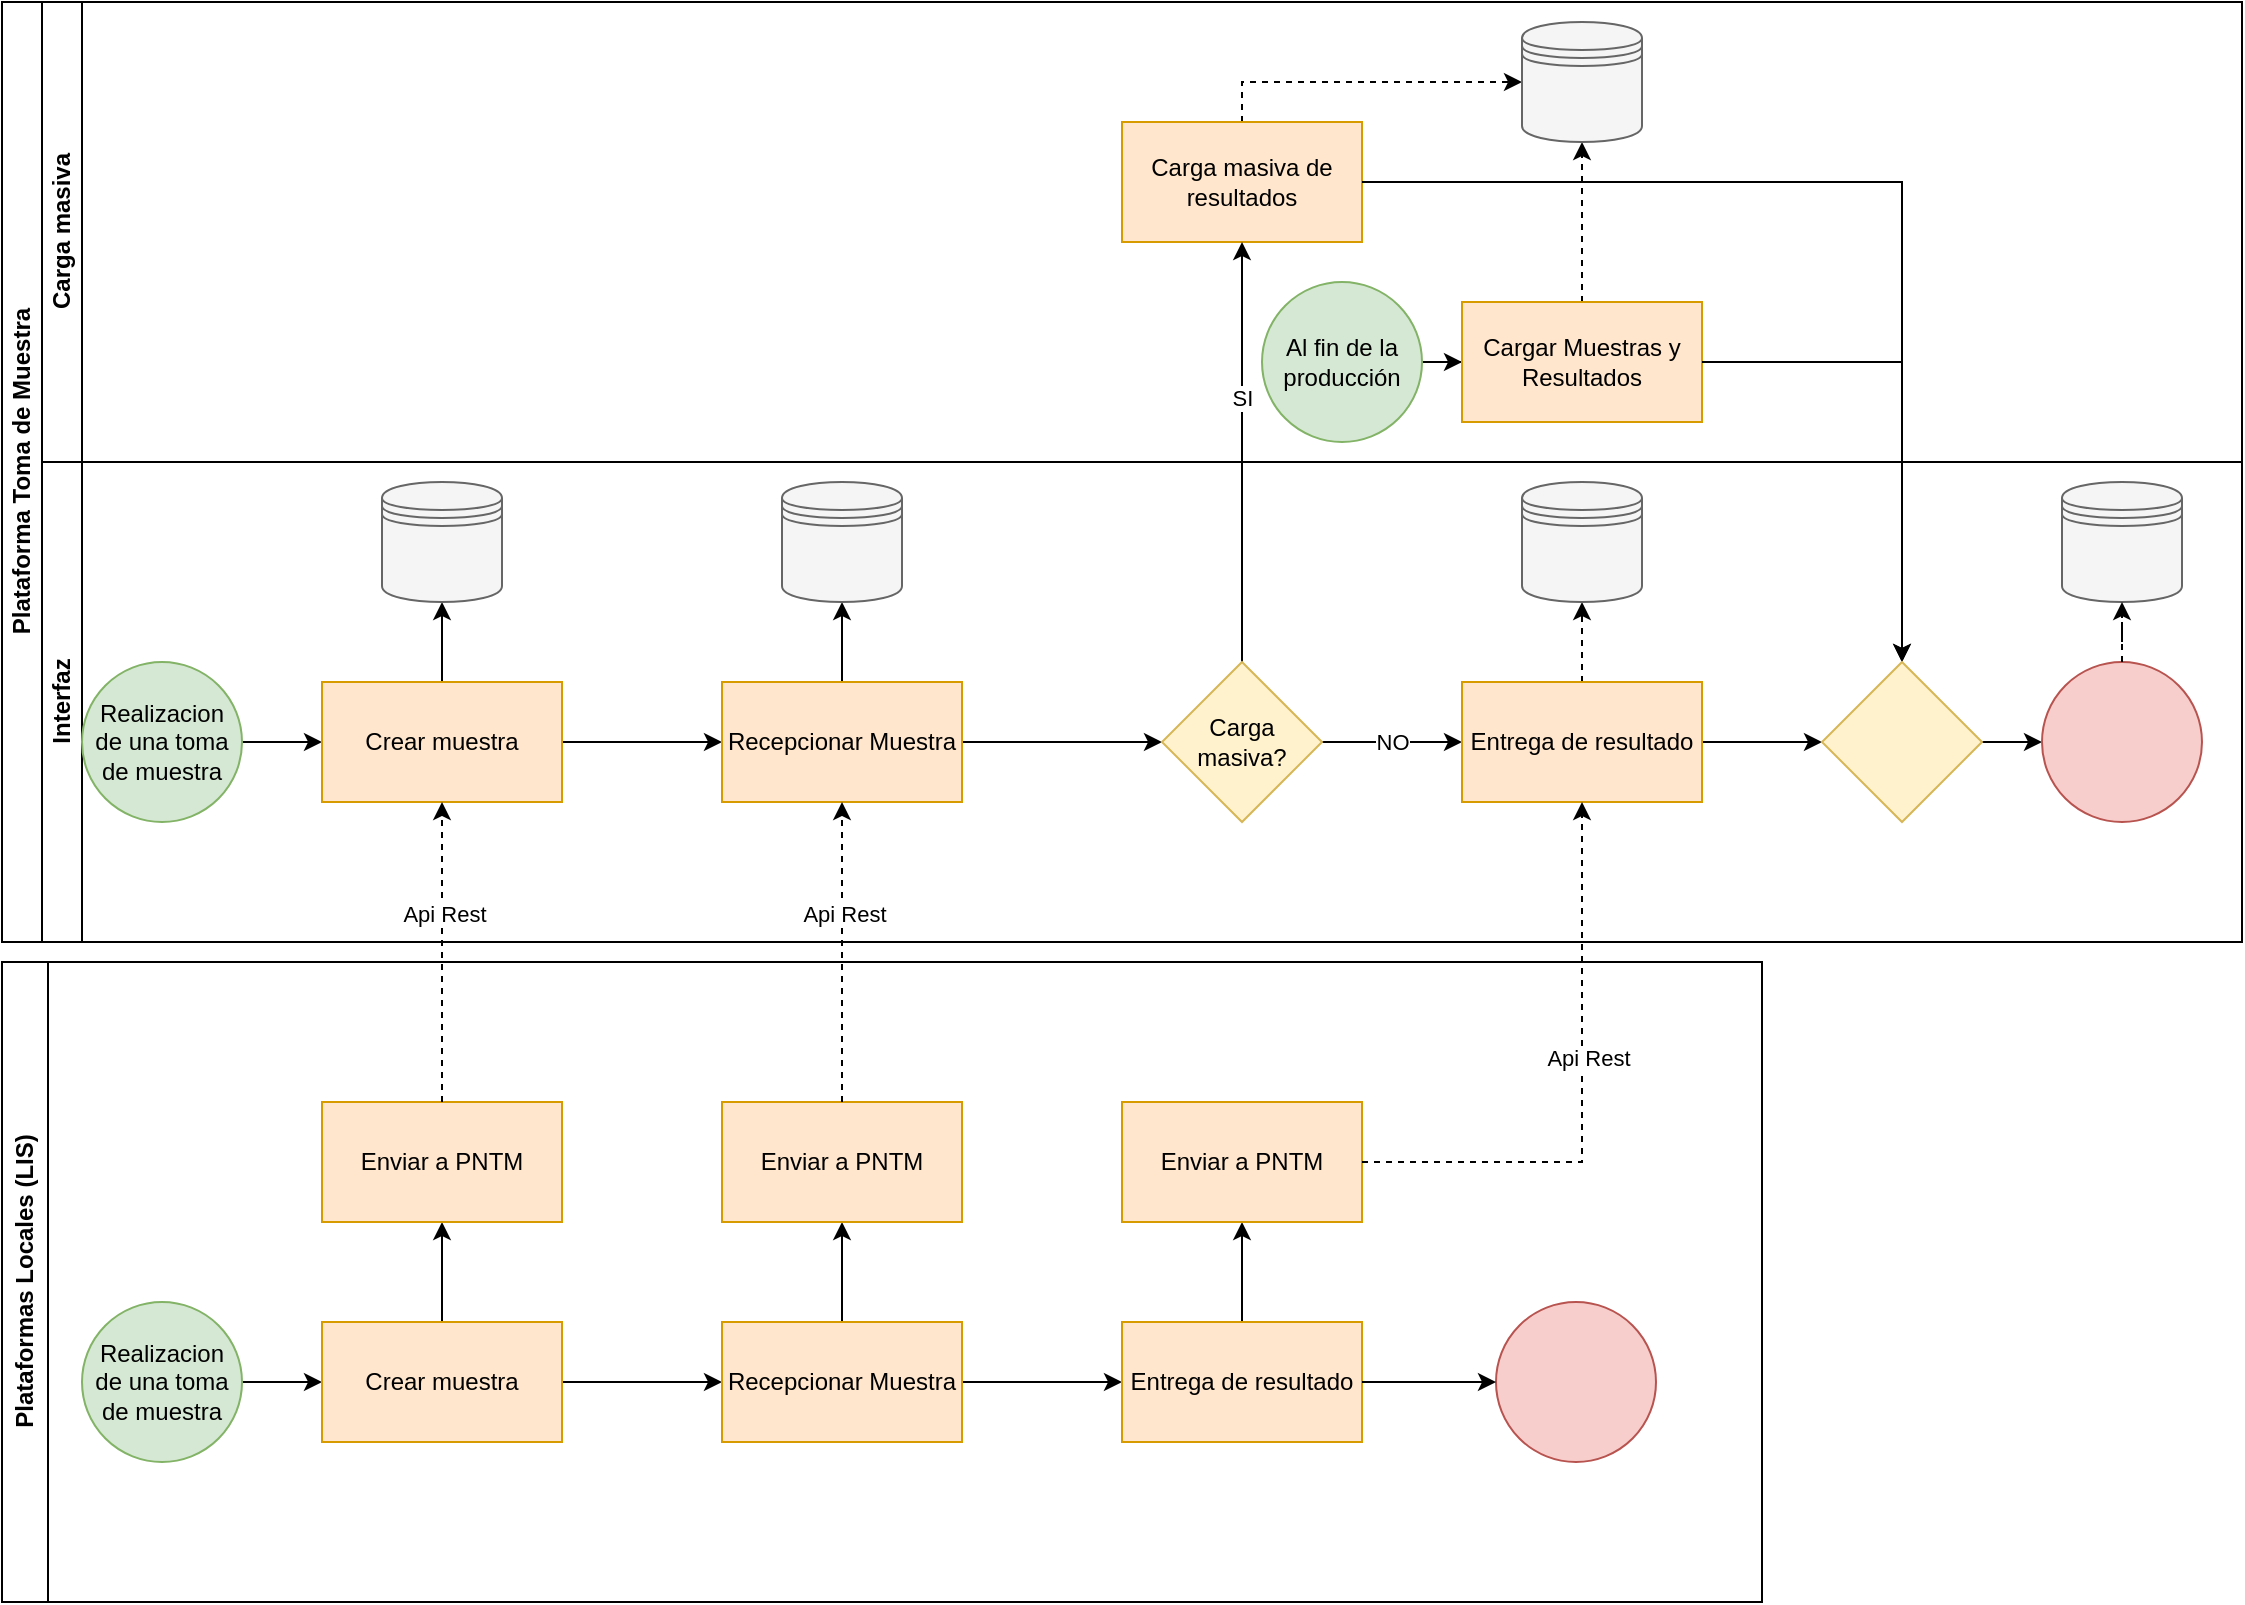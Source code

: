 <mxfile version="20.8.23" type="device"><diagram name="Página-1" id="164o5dg5OPK1poL4Q-_w"><mxGraphModel dx="2049" dy="1070" grid="1" gridSize="10" guides="1" tooltips="1" connect="1" arrows="1" fold="1" page="1" pageScale="1" pageWidth="827" pageHeight="1169" math="0" shadow="0"><root><mxCell id="0"/><mxCell id="1" parent="0"/><mxCell id="QEk0n0ORl5p4ysm-tN4X-17" value="Plataformas Locales (LIS)" style="swimlane;horizontal=0;whiteSpace=wrap;html=1;" vertex="1" parent="1"><mxGeometry y="480" width="880" height="320" as="geometry"/></mxCell><mxCell id="QEk0n0ORl5p4ysm-tN4X-21" value="" style="edgeStyle=orthogonalEdgeStyle;rounded=0;orthogonalLoop=1;jettySize=auto;html=1;" edge="1" parent="QEk0n0ORl5p4ysm-tN4X-17" source="QEk0n0ORl5p4ysm-tN4X-19" target="QEk0n0ORl5p4ysm-tN4X-20"><mxGeometry relative="1" as="geometry"/></mxCell><mxCell id="QEk0n0ORl5p4ysm-tN4X-19" value="Realizacion de una toma de muestra" style="ellipse;whiteSpace=wrap;html=1;aspect=fixed;fillColor=#d5e8d4;strokeColor=#82b366;" vertex="1" parent="QEk0n0ORl5p4ysm-tN4X-17"><mxGeometry x="40" y="170" width="80" height="80" as="geometry"/></mxCell><mxCell id="QEk0n0ORl5p4ysm-tN4X-24" value="" style="edgeStyle=orthogonalEdgeStyle;rounded=0;orthogonalLoop=1;jettySize=auto;html=1;" edge="1" parent="QEk0n0ORl5p4ysm-tN4X-17" source="QEk0n0ORl5p4ysm-tN4X-20" target="QEk0n0ORl5p4ysm-tN4X-23"><mxGeometry relative="1" as="geometry"/></mxCell><mxCell id="QEk0n0ORl5p4ysm-tN4X-33" style="edgeStyle=orthogonalEdgeStyle;rounded=0;orthogonalLoop=1;jettySize=auto;html=1;" edge="1" parent="QEk0n0ORl5p4ysm-tN4X-17" source="QEk0n0ORl5p4ysm-tN4X-20"><mxGeometry relative="1" as="geometry"><mxPoint x="220" y="130" as="targetPoint"/></mxGeometry></mxCell><mxCell id="QEk0n0ORl5p4ysm-tN4X-20" value="Crear muestra" style="whiteSpace=wrap;html=1;fillColor=#ffe6cc;strokeColor=#d79b00;" vertex="1" parent="QEk0n0ORl5p4ysm-tN4X-17"><mxGeometry x="160" y="180" width="120" height="60" as="geometry"/></mxCell><mxCell id="QEk0n0ORl5p4ysm-tN4X-30" style="edgeStyle=orthogonalEdgeStyle;rounded=0;orthogonalLoop=1;jettySize=auto;html=1;entryX=0;entryY=0.5;entryDx=0;entryDy=0;" edge="1" parent="QEk0n0ORl5p4ysm-tN4X-17" source="QEk0n0ORl5p4ysm-tN4X-23" target="QEk0n0ORl5p4ysm-tN4X-28"><mxGeometry relative="1" as="geometry"/></mxCell><mxCell id="QEk0n0ORl5p4ysm-tN4X-39" style="edgeStyle=orthogonalEdgeStyle;rounded=0;orthogonalLoop=1;jettySize=auto;html=1;" edge="1" parent="QEk0n0ORl5p4ysm-tN4X-17" source="QEk0n0ORl5p4ysm-tN4X-23" target="QEk0n0ORl5p4ysm-tN4X-37"><mxGeometry relative="1" as="geometry"/></mxCell><mxCell id="QEk0n0ORl5p4ysm-tN4X-23" value="Recepcionar Muestra" style="whiteSpace=wrap;html=1;fillColor=#ffe6cc;strokeColor=#d79b00;" vertex="1" parent="QEk0n0ORl5p4ysm-tN4X-17"><mxGeometry x="360" y="180" width="120" height="60" as="geometry"/></mxCell><mxCell id="QEk0n0ORl5p4ysm-tN4X-40" style="edgeStyle=orthogonalEdgeStyle;rounded=0;orthogonalLoop=1;jettySize=auto;html=1;" edge="1" parent="QEk0n0ORl5p4ysm-tN4X-17" source="QEk0n0ORl5p4ysm-tN4X-28" target="QEk0n0ORl5p4ysm-tN4X-38"><mxGeometry relative="1" as="geometry"/></mxCell><mxCell id="QEk0n0ORl5p4ysm-tN4X-28" value="Entrega de resultado" style="whiteSpace=wrap;html=1;fillColor=#ffe6cc;strokeColor=#d79b00;" vertex="1" parent="QEk0n0ORl5p4ysm-tN4X-17"><mxGeometry x="560" y="180" width="120" height="60" as="geometry"/></mxCell><mxCell id="QEk0n0ORl5p4ysm-tN4X-34" value="Enviar a PNTM" style="whiteSpace=wrap;html=1;fillColor=#ffe6cc;strokeColor=#d79b00;" vertex="1" parent="QEk0n0ORl5p4ysm-tN4X-17"><mxGeometry x="160" y="70" width="120" height="60" as="geometry"/></mxCell><mxCell id="QEk0n0ORl5p4ysm-tN4X-37" value="Enviar a PNTM" style="whiteSpace=wrap;html=1;fillColor=#ffe6cc;strokeColor=#d79b00;" vertex="1" parent="QEk0n0ORl5p4ysm-tN4X-17"><mxGeometry x="360" y="70" width="120" height="60" as="geometry"/></mxCell><mxCell id="QEk0n0ORl5p4ysm-tN4X-38" value="Enviar a PNTM" style="whiteSpace=wrap;html=1;fillColor=#ffe6cc;strokeColor=#d79b00;" vertex="1" parent="QEk0n0ORl5p4ysm-tN4X-17"><mxGeometry x="560" y="70" width="120" height="60" as="geometry"/></mxCell><mxCell id="QEk0n0ORl5p4ysm-tN4X-31" value="" style="ellipse;whiteSpace=wrap;html=1;fillColor=#f8cecc;strokeColor=#b85450;" vertex="1" parent="QEk0n0ORl5p4ysm-tN4X-17"><mxGeometry x="747" y="170" width="80" height="80" as="geometry"/></mxCell><mxCell id="QEk0n0ORl5p4ysm-tN4X-32" style="edgeStyle=orthogonalEdgeStyle;rounded=0;orthogonalLoop=1;jettySize=auto;html=1;entryX=0;entryY=0.5;entryDx=0;entryDy=0;" edge="1" parent="QEk0n0ORl5p4ysm-tN4X-17" source="QEk0n0ORl5p4ysm-tN4X-28" target="QEk0n0ORl5p4ysm-tN4X-31"><mxGeometry relative="1" as="geometry"/></mxCell><mxCell id="QEk0n0ORl5p4ysm-tN4X-43" value="Plataforma Toma de Muestra" style="swimlane;childLayout=stackLayout;resizeParent=1;resizeParentMax=0;horizontal=0;startSize=20;horizontalStack=0;html=1;" vertex="1" parent="1"><mxGeometry width="1120" height="470" as="geometry"/></mxCell><mxCell id="QEk0n0ORl5p4ysm-tN4X-44" value="Carga masiva" style="swimlane;startSize=20;horizontal=0;html=1;" vertex="1" parent="QEk0n0ORl5p4ysm-tN4X-43"><mxGeometry x="20" width="1100" height="230" as="geometry"/></mxCell><mxCell id="QEk0n0ORl5p4ysm-tN4X-83" style="edgeStyle=orthogonalEdgeStyle;rounded=0;orthogonalLoop=1;jettySize=auto;html=1;entryX=0;entryY=0.5;entryDx=0;entryDy=0;exitX=0.5;exitY=0;exitDx=0;exitDy=0;dashed=1;" edge="1" parent="QEk0n0ORl5p4ysm-tN4X-44" source="QEk0n0ORl5p4ysm-tN4X-72" target="QEk0n0ORl5p4ysm-tN4X-82"><mxGeometry relative="1" as="geometry"/></mxCell><mxCell id="QEk0n0ORl5p4ysm-tN4X-72" value="Carga masiva de resultados" style="whiteSpace=wrap;html=1;fillColor=#ffe6cc;strokeColor=#d79b00;" vertex="1" parent="QEk0n0ORl5p4ysm-tN4X-44"><mxGeometry x="540" y="60" width="120" height="60" as="geometry"/></mxCell><mxCell id="QEk0n0ORl5p4ysm-tN4X-79" value="" style="edgeStyle=orthogonalEdgeStyle;rounded=0;orthogonalLoop=1;jettySize=auto;html=1;" edge="1" parent="QEk0n0ORl5p4ysm-tN4X-44" source="QEk0n0ORl5p4ysm-tN4X-77" target="QEk0n0ORl5p4ysm-tN4X-78"><mxGeometry relative="1" as="geometry"/></mxCell><mxCell id="QEk0n0ORl5p4ysm-tN4X-77" value="Al fin de la producción" style="ellipse;whiteSpace=wrap;html=1;aspect=fixed;fillColor=#d5e8d4;strokeColor=#82b366;" vertex="1" parent="QEk0n0ORl5p4ysm-tN4X-44"><mxGeometry x="610" y="140" width="80" height="80" as="geometry"/></mxCell><mxCell id="QEk0n0ORl5p4ysm-tN4X-84" style="edgeStyle=orthogonalEdgeStyle;rounded=0;orthogonalLoop=1;jettySize=auto;html=1;dashed=1;" edge="1" parent="QEk0n0ORl5p4ysm-tN4X-44" source="QEk0n0ORl5p4ysm-tN4X-78" target="QEk0n0ORl5p4ysm-tN4X-82"><mxGeometry relative="1" as="geometry"/></mxCell><mxCell id="QEk0n0ORl5p4ysm-tN4X-78" value="Cargar Muestras y Resultados" style="whiteSpace=wrap;html=1;fillColor=#ffe6cc;strokeColor=#d79b00;" vertex="1" parent="QEk0n0ORl5p4ysm-tN4X-44"><mxGeometry x="710" y="150" width="120" height="60" as="geometry"/></mxCell><mxCell id="QEk0n0ORl5p4ysm-tN4X-82" value="" style="shape=datastore;whiteSpace=wrap;html=1;fillColor=#f5f5f5;fontColor=#333333;strokeColor=#666666;" vertex="1" parent="QEk0n0ORl5p4ysm-tN4X-44"><mxGeometry x="740" y="10" width="60" height="60" as="geometry"/></mxCell><mxCell id="QEk0n0ORl5p4ysm-tN4X-73" style="edgeStyle=orthogonalEdgeStyle;rounded=0;orthogonalLoop=1;jettySize=auto;html=1;" edge="1" parent="QEk0n0ORl5p4ysm-tN4X-43" source="QEk0n0ORl5p4ysm-tN4X-56" target="QEk0n0ORl5p4ysm-tN4X-72"><mxGeometry relative="1" as="geometry"/></mxCell><mxCell id="QEk0n0ORl5p4ysm-tN4X-74" value="SI" style="edgeLabel;html=1;align=center;verticalAlign=middle;resizable=0;points=[];" vertex="1" connectable="0" parent="QEk0n0ORl5p4ysm-tN4X-73"><mxGeometry x="0.257" relative="1" as="geometry"><mxPoint as="offset"/></mxGeometry></mxCell><mxCell id="QEk0n0ORl5p4ysm-tN4X-80" style="edgeStyle=orthogonalEdgeStyle;rounded=0;orthogonalLoop=1;jettySize=auto;html=1;" edge="1" parent="QEk0n0ORl5p4ysm-tN4X-43" source="QEk0n0ORl5p4ysm-tN4X-72" target="QEk0n0ORl5p4ysm-tN4X-75"><mxGeometry relative="1" as="geometry"/></mxCell><mxCell id="QEk0n0ORl5p4ysm-tN4X-81" style="edgeStyle=orthogonalEdgeStyle;rounded=0;orthogonalLoop=1;jettySize=auto;html=1;" edge="1" parent="QEk0n0ORl5p4ysm-tN4X-43" source="QEk0n0ORl5p4ysm-tN4X-78" target="QEk0n0ORl5p4ysm-tN4X-75"><mxGeometry relative="1" as="geometry"/></mxCell><mxCell id="QEk0n0ORl5p4ysm-tN4X-46" value="Interfaz" style="swimlane;startSize=20;horizontal=0;html=1;" vertex="1" parent="QEk0n0ORl5p4ysm-tN4X-43"><mxGeometry x="20" y="230" width="1100" height="240" as="geometry"/></mxCell><mxCell id="QEk0n0ORl5p4ysm-tN4X-50" value="" style="edgeStyle=orthogonalEdgeStyle;rounded=0;orthogonalLoop=1;jettySize=auto;html=1;" edge="1" parent="QEk0n0ORl5p4ysm-tN4X-46" source="QEk0n0ORl5p4ysm-tN4X-47" target="QEk0n0ORl5p4ysm-tN4X-48"><mxGeometry relative="1" as="geometry"/></mxCell><mxCell id="QEk0n0ORl5p4ysm-tN4X-47" value="Realizacion de una toma de muestra" style="ellipse;whiteSpace=wrap;html=1;aspect=fixed;fillColor=#d5e8d4;strokeColor=#82b366;" vertex="1" parent="QEk0n0ORl5p4ysm-tN4X-46"><mxGeometry x="20" y="100" width="80" height="80" as="geometry"/></mxCell><mxCell id="QEk0n0ORl5p4ysm-tN4X-51" value="" style="edgeStyle=orthogonalEdgeStyle;rounded=0;orthogonalLoop=1;jettySize=auto;html=1;" edge="1" parent="QEk0n0ORl5p4ysm-tN4X-46" source="QEk0n0ORl5p4ysm-tN4X-48" target="QEk0n0ORl5p4ysm-tN4X-49"><mxGeometry relative="1" as="geometry"/></mxCell><mxCell id="QEk0n0ORl5p4ysm-tN4X-53" value="" style="edgeStyle=orthogonalEdgeStyle;rounded=0;orthogonalLoop=1;jettySize=auto;html=1;" edge="1" parent="QEk0n0ORl5p4ysm-tN4X-46" source="QEk0n0ORl5p4ysm-tN4X-48" target="QEk0n0ORl5p4ysm-tN4X-52"><mxGeometry relative="1" as="geometry"/></mxCell><mxCell id="QEk0n0ORl5p4ysm-tN4X-48" value="Crear muestra" style="whiteSpace=wrap;html=1;fillColor=#ffe6cc;strokeColor=#d79b00;" vertex="1" parent="QEk0n0ORl5p4ysm-tN4X-46"><mxGeometry x="140" y="110" width="120" height="60" as="geometry"/></mxCell><mxCell id="QEk0n0ORl5p4ysm-tN4X-55" value="" style="edgeStyle=orthogonalEdgeStyle;rounded=0;orthogonalLoop=1;jettySize=auto;html=1;" edge="1" parent="QEk0n0ORl5p4ysm-tN4X-46" source="QEk0n0ORl5p4ysm-tN4X-49" target="QEk0n0ORl5p4ysm-tN4X-54"><mxGeometry relative="1" as="geometry"/></mxCell><mxCell id="QEk0n0ORl5p4ysm-tN4X-89" value="" style="edgeStyle=orthogonalEdgeStyle;rounded=0;orthogonalLoop=1;jettySize=auto;html=1;" edge="1" parent="QEk0n0ORl5p4ysm-tN4X-46" source="QEk0n0ORl5p4ysm-tN4X-49" target="QEk0n0ORl5p4ysm-tN4X-56"><mxGeometry relative="1" as="geometry"/></mxCell><mxCell id="QEk0n0ORl5p4ysm-tN4X-49" value="Recepcionar Muestra" style="whiteSpace=wrap;html=1;fillColor=#ffe6cc;strokeColor=#d79b00;" vertex="1" parent="QEk0n0ORl5p4ysm-tN4X-46"><mxGeometry x="340" y="110" width="120" height="60" as="geometry"/></mxCell><mxCell id="QEk0n0ORl5p4ysm-tN4X-52" value="" style="shape=datastore;whiteSpace=wrap;html=1;fillColor=#f5f5f5;fontColor=#333333;strokeColor=#666666;" vertex="1" parent="QEk0n0ORl5p4ysm-tN4X-46"><mxGeometry x="170" y="10" width="60" height="60" as="geometry"/></mxCell><mxCell id="QEk0n0ORl5p4ysm-tN4X-54" value="" style="shape=datastore;whiteSpace=wrap;html=1;fillColor=#f5f5f5;fontColor=#333333;strokeColor=#666666;" vertex="1" parent="QEk0n0ORl5p4ysm-tN4X-46"><mxGeometry x="370" y="10" width="60" height="60" as="geometry"/></mxCell><mxCell id="QEk0n0ORl5p4ysm-tN4X-64" value="" style="edgeStyle=orthogonalEdgeStyle;rounded=0;orthogonalLoop=1;jettySize=auto;html=1;exitX=1;exitY=0.5;exitDx=0;exitDy=0;entryX=0;entryY=0.5;entryDx=0;entryDy=0;" edge="1" parent="QEk0n0ORl5p4ysm-tN4X-46" source="QEk0n0ORl5p4ysm-tN4X-56" target="QEk0n0ORl5p4ysm-tN4X-63"><mxGeometry relative="1" as="geometry"><Array as="points"><mxPoint x="680" y="140"/><mxPoint x="680" y="140"/></Array></mxGeometry></mxCell><mxCell id="QEk0n0ORl5p4ysm-tN4X-67" value="NO" style="edgeLabel;html=1;align=center;verticalAlign=middle;resizable=0;points=[];" vertex="1" connectable="0" parent="QEk0n0ORl5p4ysm-tN4X-64"><mxGeometry relative="1" as="geometry"><mxPoint as="offset"/></mxGeometry></mxCell><mxCell id="QEk0n0ORl5p4ysm-tN4X-56" value="Carga masiva?" style="rhombus;whiteSpace=wrap;html=1;fillColor=#fff2cc;strokeColor=#d6b656;" vertex="1" parent="QEk0n0ORl5p4ysm-tN4X-46"><mxGeometry x="560" y="100" width="80" height="80" as="geometry"/></mxCell><mxCell id="QEk0n0ORl5p4ysm-tN4X-71" value="" style="edgeStyle=orthogonalEdgeStyle;rounded=0;orthogonalLoop=1;jettySize=auto;html=1;dashed=1;" edge="1" parent="QEk0n0ORl5p4ysm-tN4X-46" source="QEk0n0ORl5p4ysm-tN4X-63" target="QEk0n0ORl5p4ysm-tN4X-70"><mxGeometry relative="1" as="geometry"/></mxCell><mxCell id="QEk0n0ORl5p4ysm-tN4X-76" value="" style="edgeStyle=orthogonalEdgeStyle;rounded=0;orthogonalLoop=1;jettySize=auto;html=1;" edge="1" parent="QEk0n0ORl5p4ysm-tN4X-46" source="QEk0n0ORl5p4ysm-tN4X-63" target="QEk0n0ORl5p4ysm-tN4X-75"><mxGeometry relative="1" as="geometry"/></mxCell><mxCell id="QEk0n0ORl5p4ysm-tN4X-63" value="Entrega de resultado" style="whiteSpace=wrap;html=1;fillColor=#ffe6cc;strokeColor=#d79b00;" vertex="1" parent="QEk0n0ORl5p4ysm-tN4X-46"><mxGeometry x="710" y="110" width="120" height="60" as="geometry"/></mxCell><mxCell id="QEk0n0ORl5p4ysm-tN4X-70" value="" style="shape=datastore;whiteSpace=wrap;html=1;fillColor=#f5f5f5;fontColor=#333333;strokeColor=#666666;" vertex="1" parent="QEk0n0ORl5p4ysm-tN4X-46"><mxGeometry x="740" y="10" width="60" height="60" as="geometry"/></mxCell><mxCell id="QEk0n0ORl5p4ysm-tN4X-86" value="" style="edgeStyle=orthogonalEdgeStyle;rounded=0;orthogonalLoop=1;jettySize=auto;html=1;" edge="1" parent="QEk0n0ORl5p4ysm-tN4X-46" source="QEk0n0ORl5p4ysm-tN4X-75" target="QEk0n0ORl5p4ysm-tN4X-85"><mxGeometry relative="1" as="geometry"/></mxCell><mxCell id="QEk0n0ORl5p4ysm-tN4X-75" value="" style="rhombus;whiteSpace=wrap;html=1;fillColor=#fff2cc;strokeColor=#d6b656;" vertex="1" parent="QEk0n0ORl5p4ysm-tN4X-46"><mxGeometry x="890" y="100" width="80" height="80" as="geometry"/></mxCell><mxCell id="QEk0n0ORl5p4ysm-tN4X-85" value="" style="ellipse;whiteSpace=wrap;html=1;fillColor=#f8cecc;strokeColor=#b85450;" vertex="1" parent="QEk0n0ORl5p4ysm-tN4X-46"><mxGeometry x="1000" y="100" width="80" height="80" as="geometry"/></mxCell><mxCell id="QEk0n0ORl5p4ysm-tN4X-87" value="" style="shape=datastore;whiteSpace=wrap;html=1;fillColor=#f5f5f5;fontColor=#333333;strokeColor=#666666;" vertex="1" parent="QEk0n0ORl5p4ysm-tN4X-46"><mxGeometry x="1010" y="10" width="60" height="60" as="geometry"/></mxCell><mxCell id="QEk0n0ORl5p4ysm-tN4X-88" value="" style="edgeStyle=orthogonalEdgeStyle;rounded=0;orthogonalLoop=1;jettySize=auto;html=1;dashed=1;" edge="1" parent="QEk0n0ORl5p4ysm-tN4X-46" source="QEk0n0ORl5p4ysm-tN4X-85" target="QEk0n0ORl5p4ysm-tN4X-87"><mxGeometry relative="1" as="geometry"/></mxCell><mxCell id="QEk0n0ORl5p4ysm-tN4X-59" style="edgeStyle=orthogonalEdgeStyle;rounded=0;orthogonalLoop=1;jettySize=auto;html=1;entryX=0.5;entryY=1;entryDx=0;entryDy=0;dashed=1;" edge="1" parent="1" source="QEk0n0ORl5p4ysm-tN4X-34" target="QEk0n0ORl5p4ysm-tN4X-48"><mxGeometry relative="1" as="geometry"/></mxCell><mxCell id="QEk0n0ORl5p4ysm-tN4X-60" value="Api Rest" style="edgeLabel;html=1;align=center;verticalAlign=middle;resizable=0;points=[];" vertex="1" connectable="0" parent="QEk0n0ORl5p4ysm-tN4X-59"><mxGeometry x="0.263" y="-1" relative="1" as="geometry"><mxPoint as="offset"/></mxGeometry></mxCell><mxCell id="QEk0n0ORl5p4ysm-tN4X-61" style="edgeStyle=orthogonalEdgeStyle;rounded=0;orthogonalLoop=1;jettySize=auto;html=1;entryX=0.5;entryY=1;entryDx=0;entryDy=0;dashed=1;exitX=0.5;exitY=0;exitDx=0;exitDy=0;" edge="1" parent="1" source="QEk0n0ORl5p4ysm-tN4X-37" target="QEk0n0ORl5p4ysm-tN4X-49"><mxGeometry relative="1" as="geometry"><mxPoint x="420" y="560" as="sourcePoint"/><mxPoint x="419.5" y="400" as="targetPoint"/><Array as="points"/></mxGeometry></mxCell><mxCell id="QEk0n0ORl5p4ysm-tN4X-62" value="Api Rest" style="edgeLabel;html=1;align=center;verticalAlign=middle;resizable=0;points=[];" vertex="1" connectable="0" parent="QEk0n0ORl5p4ysm-tN4X-61"><mxGeometry x="0.263" y="-1" relative="1" as="geometry"><mxPoint as="offset"/></mxGeometry></mxCell><mxCell id="QEk0n0ORl5p4ysm-tN4X-68" style="edgeStyle=orthogonalEdgeStyle;rounded=0;orthogonalLoop=1;jettySize=auto;html=1;dashed=1;" edge="1" parent="1" source="QEk0n0ORl5p4ysm-tN4X-38" target="QEk0n0ORl5p4ysm-tN4X-63"><mxGeometry relative="1" as="geometry"/></mxCell><mxCell id="QEk0n0ORl5p4ysm-tN4X-69" value="Api Rest" style="edgeLabel;html=1;align=center;verticalAlign=middle;resizable=0;points=[];" vertex="1" connectable="0" parent="QEk0n0ORl5p4ysm-tN4X-68"><mxGeometry x="0.12" y="-3" relative="1" as="geometry"><mxPoint as="offset"/></mxGeometry></mxCell></root></mxGraphModel></diagram></mxfile>